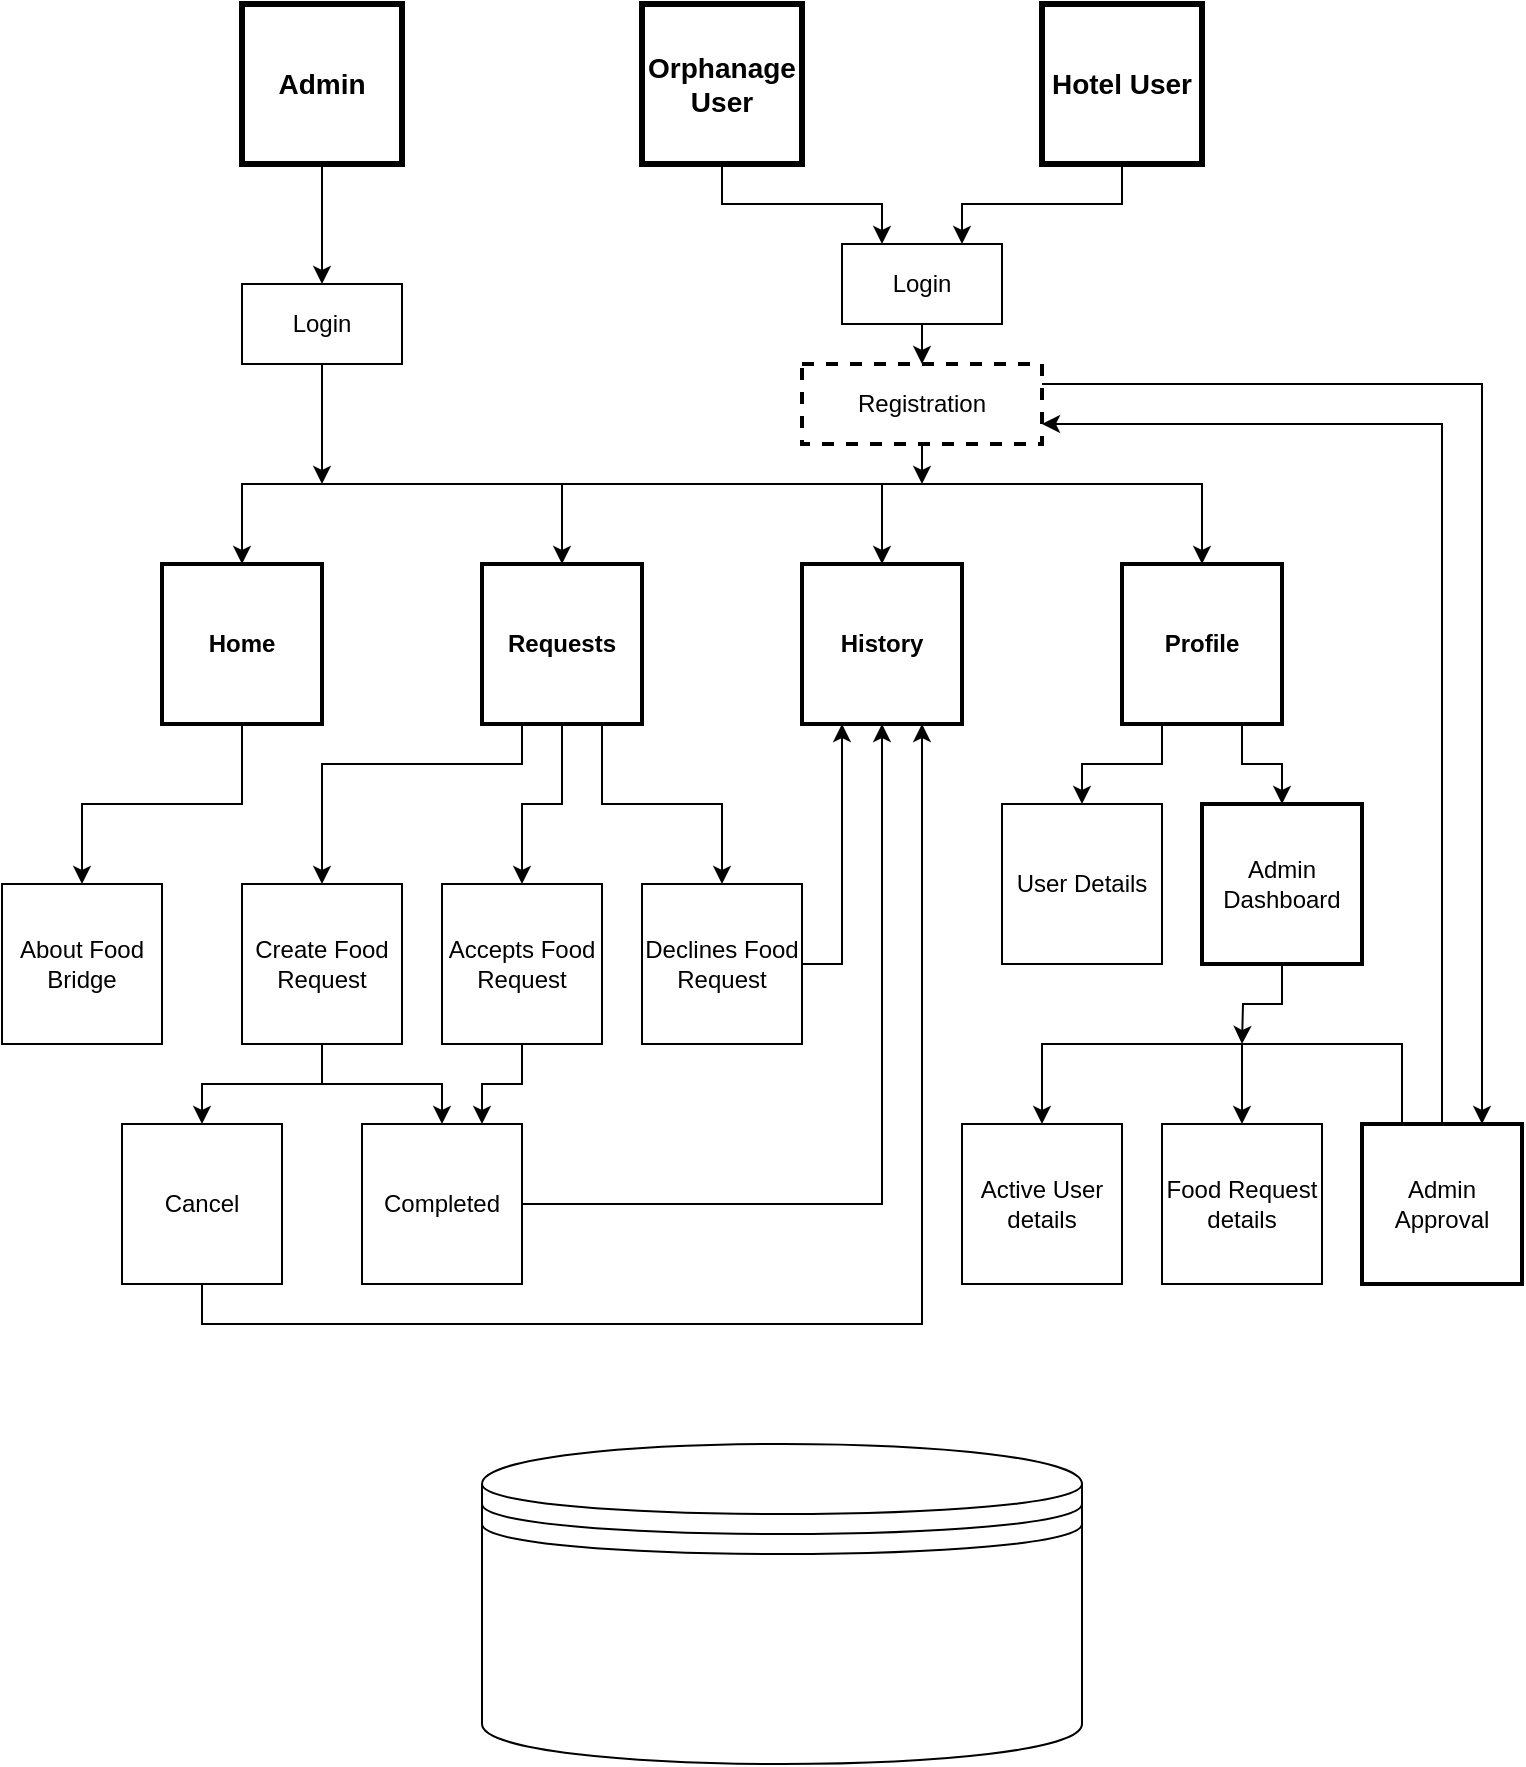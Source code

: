 <mxfile version="24.2.7" type="github">
  <diagram name="Page-1" id="znhg0SCUUhbqK9GvKvF4">
    <mxGraphModel dx="1400" dy="743" grid="1" gridSize="10" guides="1" tooltips="1" connect="1" arrows="1" fold="1" page="1" pageScale="1" pageWidth="850" pageHeight="1100" math="0" shadow="0">
      <root>
        <mxCell id="0" />
        <mxCell id="1" parent="0" />
        <mxCell id="8c7B7hxSat0-A_cdlG8Q-35" style="edgeStyle=orthogonalEdgeStyle;rounded=0;orthogonalLoop=1;jettySize=auto;html=1;exitX=0.5;exitY=1;exitDx=0;exitDy=0;entryX=0.5;entryY=0;entryDx=0;entryDy=0;" edge="1" parent="1" source="8c7B7hxSat0-A_cdlG8Q-1" target="8c7B7hxSat0-A_cdlG8Q-34">
          <mxGeometry relative="1" as="geometry" />
        </mxCell>
        <mxCell id="8c7B7hxSat0-A_cdlG8Q-1" value="&lt;b&gt;Home&lt;/b&gt;" style="whiteSpace=wrap;html=1;aspect=fixed;strokeWidth=2;" vertex="1" parent="1">
          <mxGeometry x="160" y="320" width="80" height="80" as="geometry" />
        </mxCell>
        <mxCell id="8c7B7hxSat0-A_cdlG8Q-28" style="edgeStyle=orthogonalEdgeStyle;rounded=0;orthogonalLoop=1;jettySize=auto;html=1;exitX=0.5;exitY=1;exitDx=0;exitDy=0;entryX=0.75;entryY=0;entryDx=0;entryDy=0;" edge="1" parent="1" source="8c7B7hxSat0-A_cdlG8Q-2" target="8c7B7hxSat0-A_cdlG8Q-31">
          <mxGeometry relative="1" as="geometry">
            <mxPoint x="640" y="160" as="targetPoint" />
          </mxGeometry>
        </mxCell>
        <mxCell id="8c7B7hxSat0-A_cdlG8Q-2" value="&lt;b&gt;&lt;font style=&quot;font-size: 14px;&quot;&gt;Hotel User&lt;/font&gt;&lt;/b&gt;" style="whiteSpace=wrap;html=1;aspect=fixed;strokeWidth=3;" vertex="1" parent="1">
          <mxGeometry x="600" y="40" width="80" height="80" as="geometry" />
        </mxCell>
        <mxCell id="8c7B7hxSat0-A_cdlG8Q-27" style="edgeStyle=orthogonalEdgeStyle;rounded=0;orthogonalLoop=1;jettySize=auto;html=1;exitX=0.5;exitY=1;exitDx=0;exitDy=0;entryX=0.25;entryY=0;entryDx=0;entryDy=0;" edge="1" parent="1" source="8c7B7hxSat0-A_cdlG8Q-3" target="8c7B7hxSat0-A_cdlG8Q-31">
          <mxGeometry relative="1" as="geometry">
            <mxPoint x="440" y="140" as="targetPoint" />
            <Array as="points">
              <mxPoint x="440" y="140" />
              <mxPoint x="520" y="140" />
            </Array>
          </mxGeometry>
        </mxCell>
        <mxCell id="8c7B7hxSat0-A_cdlG8Q-3" value="&lt;font style=&quot;font-size: 14px;&quot;&gt;&lt;b&gt;Orphanage User&lt;/b&gt;&lt;/font&gt;" style="whiteSpace=wrap;html=1;aspect=fixed;strokeWidth=3;" vertex="1" parent="1">
          <mxGeometry x="400" y="40" width="80" height="80" as="geometry" />
        </mxCell>
        <mxCell id="8c7B7hxSat0-A_cdlG8Q-26" style="edgeStyle=orthogonalEdgeStyle;rounded=0;orthogonalLoop=1;jettySize=auto;html=1;exitX=0.5;exitY=1;exitDx=0;exitDy=0;entryX=0.5;entryY=0;entryDx=0;entryDy=0;" edge="1" parent="1" source="8c7B7hxSat0-A_cdlG8Q-4" target="8c7B7hxSat0-A_cdlG8Q-53">
          <mxGeometry relative="1" as="geometry">
            <mxPoint x="240" y="200" as="targetPoint" />
          </mxGeometry>
        </mxCell>
        <mxCell id="8c7B7hxSat0-A_cdlG8Q-4" value="&lt;b&gt;&lt;font style=&quot;font-size: 14px;&quot;&gt;Admin&lt;/font&gt;&lt;/b&gt;" style="whiteSpace=wrap;html=1;aspect=fixed;strokeWidth=3;" vertex="1" parent="1">
          <mxGeometry x="200" y="40" width="80" height="80" as="geometry" />
        </mxCell>
        <mxCell id="8c7B7hxSat0-A_cdlG8Q-36" style="edgeStyle=orthogonalEdgeStyle;rounded=0;orthogonalLoop=1;jettySize=auto;html=1;exitX=0.25;exitY=1;exitDx=0;exitDy=0;entryX=0.5;entryY=0;entryDx=0;entryDy=0;" edge="1" parent="1" source="8c7B7hxSat0-A_cdlG8Q-5" target="8c7B7hxSat0-A_cdlG8Q-10">
          <mxGeometry relative="1" as="geometry">
            <Array as="points">
              <mxPoint x="340" y="420" />
              <mxPoint x="240" y="420" />
            </Array>
          </mxGeometry>
        </mxCell>
        <mxCell id="8c7B7hxSat0-A_cdlG8Q-37" style="edgeStyle=orthogonalEdgeStyle;rounded=0;orthogonalLoop=1;jettySize=auto;html=1;exitX=0.5;exitY=1;exitDx=0;exitDy=0;" edge="1" parent="1" source="8c7B7hxSat0-A_cdlG8Q-5" target="8c7B7hxSat0-A_cdlG8Q-9">
          <mxGeometry relative="1" as="geometry" />
        </mxCell>
        <mxCell id="8c7B7hxSat0-A_cdlG8Q-38" style="edgeStyle=orthogonalEdgeStyle;rounded=0;orthogonalLoop=1;jettySize=auto;html=1;exitX=0.75;exitY=1;exitDx=0;exitDy=0;entryX=0.5;entryY=0;entryDx=0;entryDy=0;" edge="1" parent="1" source="8c7B7hxSat0-A_cdlG8Q-5" target="8c7B7hxSat0-A_cdlG8Q-8">
          <mxGeometry relative="1" as="geometry" />
        </mxCell>
        <mxCell id="8c7B7hxSat0-A_cdlG8Q-5" value="&lt;b&gt;Requests&lt;/b&gt;" style="whiteSpace=wrap;html=1;aspect=fixed;strokeWidth=2;" vertex="1" parent="1">
          <mxGeometry x="320" y="320" width="80" height="80" as="geometry" />
        </mxCell>
        <mxCell id="8c7B7hxSat0-A_cdlG8Q-6" value="&lt;b&gt;History&lt;/b&gt;" style="whiteSpace=wrap;html=1;aspect=fixed;strokeWidth=2;" vertex="1" parent="1">
          <mxGeometry x="480" y="320" width="80" height="80" as="geometry" />
        </mxCell>
        <mxCell id="8c7B7hxSat0-A_cdlG8Q-39" style="edgeStyle=orthogonalEdgeStyle;rounded=0;orthogonalLoop=1;jettySize=auto;html=1;exitX=0.75;exitY=1;exitDx=0;exitDy=0;entryX=0.5;entryY=0;entryDx=0;entryDy=0;" edge="1" parent="1" source="8c7B7hxSat0-A_cdlG8Q-7" target="8c7B7hxSat0-A_cdlG8Q-13">
          <mxGeometry relative="1" as="geometry" />
        </mxCell>
        <mxCell id="8c7B7hxSat0-A_cdlG8Q-40" style="edgeStyle=orthogonalEdgeStyle;rounded=0;orthogonalLoop=1;jettySize=auto;html=1;exitX=0.25;exitY=1;exitDx=0;exitDy=0;entryX=0.5;entryY=0;entryDx=0;entryDy=0;" edge="1" parent="1" source="8c7B7hxSat0-A_cdlG8Q-7" target="8c7B7hxSat0-A_cdlG8Q-14">
          <mxGeometry relative="1" as="geometry" />
        </mxCell>
        <mxCell id="8c7B7hxSat0-A_cdlG8Q-7" value="&lt;b&gt;Profile&lt;/b&gt;" style="whiteSpace=wrap;html=1;aspect=fixed;strokeWidth=2;" vertex="1" parent="1">
          <mxGeometry x="640" y="320" width="80" height="80" as="geometry" />
        </mxCell>
        <mxCell id="8c7B7hxSat0-A_cdlG8Q-51" style="edgeStyle=orthogonalEdgeStyle;rounded=0;orthogonalLoop=1;jettySize=auto;html=1;exitX=1;exitY=0.5;exitDx=0;exitDy=0;entryX=0.25;entryY=1;entryDx=0;entryDy=0;" edge="1" parent="1" source="8c7B7hxSat0-A_cdlG8Q-8" target="8c7B7hxSat0-A_cdlG8Q-6">
          <mxGeometry relative="1" as="geometry" />
        </mxCell>
        <mxCell id="8c7B7hxSat0-A_cdlG8Q-8" value="Declines Food Request" style="whiteSpace=wrap;html=1;aspect=fixed;" vertex="1" parent="1">
          <mxGeometry x="400" y="480" width="80" height="80" as="geometry" />
        </mxCell>
        <mxCell id="8c7B7hxSat0-A_cdlG8Q-52" style="edgeStyle=orthogonalEdgeStyle;rounded=0;orthogonalLoop=1;jettySize=auto;html=1;exitX=0.5;exitY=1;exitDx=0;exitDy=0;entryX=0.75;entryY=0;entryDx=0;entryDy=0;" edge="1" parent="1" source="8c7B7hxSat0-A_cdlG8Q-9" target="8c7B7hxSat0-A_cdlG8Q-46">
          <mxGeometry relative="1" as="geometry" />
        </mxCell>
        <mxCell id="8c7B7hxSat0-A_cdlG8Q-9" value="Accepts Food Request" style="whiteSpace=wrap;html=1;aspect=fixed;" vertex="1" parent="1">
          <mxGeometry x="300" y="480" width="80" height="80" as="geometry" />
        </mxCell>
        <mxCell id="8c7B7hxSat0-A_cdlG8Q-47" style="edgeStyle=orthogonalEdgeStyle;rounded=0;orthogonalLoop=1;jettySize=auto;html=1;exitX=0.5;exitY=1;exitDx=0;exitDy=0;entryX=0.5;entryY=0;entryDx=0;entryDy=0;" edge="1" parent="1" source="8c7B7hxSat0-A_cdlG8Q-10" target="8c7B7hxSat0-A_cdlG8Q-46">
          <mxGeometry relative="1" as="geometry" />
        </mxCell>
        <mxCell id="8c7B7hxSat0-A_cdlG8Q-48" style="edgeStyle=orthogonalEdgeStyle;rounded=0;orthogonalLoop=1;jettySize=auto;html=1;exitX=0.5;exitY=1;exitDx=0;exitDy=0;entryX=0.5;entryY=0;entryDx=0;entryDy=0;" edge="1" parent="1" source="8c7B7hxSat0-A_cdlG8Q-10" target="8c7B7hxSat0-A_cdlG8Q-45">
          <mxGeometry relative="1" as="geometry" />
        </mxCell>
        <mxCell id="8c7B7hxSat0-A_cdlG8Q-10" value="Create Food Request" style="whiteSpace=wrap;html=1;aspect=fixed;" vertex="1" parent="1">
          <mxGeometry x="200" y="480" width="80" height="80" as="geometry" />
        </mxCell>
        <mxCell id="8c7B7hxSat0-A_cdlG8Q-29" style="edgeStyle=orthogonalEdgeStyle;rounded=0;orthogonalLoop=1;jettySize=auto;html=1;exitX=1;exitY=0.25;exitDx=0;exitDy=0;entryX=0.75;entryY=0;entryDx=0;entryDy=0;" edge="1" parent="1" source="8c7B7hxSat0-A_cdlG8Q-12" target="8c7B7hxSat0-A_cdlG8Q-15">
          <mxGeometry relative="1" as="geometry" />
        </mxCell>
        <mxCell id="8c7B7hxSat0-A_cdlG8Q-33" style="edgeStyle=orthogonalEdgeStyle;rounded=0;orthogonalLoop=1;jettySize=auto;html=1;exitX=0.5;exitY=1;exitDx=0;exitDy=0;" edge="1" parent="1" source="8c7B7hxSat0-A_cdlG8Q-12">
          <mxGeometry relative="1" as="geometry">
            <mxPoint x="540" y="280" as="targetPoint" />
          </mxGeometry>
        </mxCell>
        <mxCell id="8c7B7hxSat0-A_cdlG8Q-12" value="Registration" style="rounded=0;whiteSpace=wrap;html=1;dashed=1;strokeWidth=2;" vertex="1" parent="1">
          <mxGeometry x="480" y="220" width="120" height="40" as="geometry" />
        </mxCell>
        <mxCell id="8c7B7hxSat0-A_cdlG8Q-43" style="edgeStyle=orthogonalEdgeStyle;rounded=0;orthogonalLoop=1;jettySize=auto;html=1;exitX=0.5;exitY=1;exitDx=0;exitDy=0;" edge="1" parent="1" source="8c7B7hxSat0-A_cdlG8Q-13">
          <mxGeometry relative="1" as="geometry">
            <mxPoint x="700" y="560" as="targetPoint" />
          </mxGeometry>
        </mxCell>
        <mxCell id="8c7B7hxSat0-A_cdlG8Q-13" value="Admin Dashboard" style="whiteSpace=wrap;html=1;aspect=fixed;strokeWidth=2;" vertex="1" parent="1">
          <mxGeometry x="680" y="440" width="80" height="80" as="geometry" />
        </mxCell>
        <mxCell id="8c7B7hxSat0-A_cdlG8Q-14" value="User Details" style="whiteSpace=wrap;html=1;aspect=fixed;" vertex="1" parent="1">
          <mxGeometry x="580" y="440" width="80" height="80" as="geometry" />
        </mxCell>
        <mxCell id="8c7B7hxSat0-A_cdlG8Q-30" style="edgeStyle=orthogonalEdgeStyle;rounded=0;orthogonalLoop=1;jettySize=auto;html=1;exitX=0.5;exitY=0;exitDx=0;exitDy=0;entryX=1;entryY=0.75;entryDx=0;entryDy=0;" edge="1" parent="1" source="8c7B7hxSat0-A_cdlG8Q-15" target="8c7B7hxSat0-A_cdlG8Q-12">
          <mxGeometry relative="1" as="geometry" />
        </mxCell>
        <mxCell id="8c7B7hxSat0-A_cdlG8Q-42" style="edgeStyle=orthogonalEdgeStyle;rounded=0;orthogonalLoop=1;jettySize=auto;html=1;exitX=0.25;exitY=0;exitDx=0;exitDy=0;entryX=0.5;entryY=0;entryDx=0;entryDy=0;" edge="1" parent="1" source="8c7B7hxSat0-A_cdlG8Q-15" target="8c7B7hxSat0-A_cdlG8Q-16">
          <mxGeometry relative="1" as="geometry">
            <Array as="points">
              <mxPoint x="780" y="560" />
              <mxPoint x="600" y="560" />
            </Array>
          </mxGeometry>
        </mxCell>
        <mxCell id="8c7B7hxSat0-A_cdlG8Q-15" value="Admin Approval" style="whiteSpace=wrap;html=1;aspect=fixed;strokeWidth=2;" vertex="1" parent="1">
          <mxGeometry x="760" y="600" width="80" height="80" as="geometry" />
        </mxCell>
        <mxCell id="8c7B7hxSat0-A_cdlG8Q-16" value="Active User details" style="whiteSpace=wrap;html=1;aspect=fixed;" vertex="1" parent="1">
          <mxGeometry x="560" y="600" width="80" height="80" as="geometry" />
        </mxCell>
        <mxCell id="8c7B7hxSat0-A_cdlG8Q-17" value="Food Request details" style="whiteSpace=wrap;html=1;aspect=fixed;" vertex="1" parent="1">
          <mxGeometry x="660" y="600" width="80" height="80" as="geometry" />
        </mxCell>
        <mxCell id="8c7B7hxSat0-A_cdlG8Q-24" value="" style="endArrow=classic;startArrow=classic;html=1;rounded=0;exitX=0.5;exitY=0;exitDx=0;exitDy=0;entryX=0.5;entryY=0;entryDx=0;entryDy=0;" edge="1" parent="1" source="8c7B7hxSat0-A_cdlG8Q-1" target="8c7B7hxSat0-A_cdlG8Q-7">
          <mxGeometry width="50" height="50" relative="1" as="geometry">
            <mxPoint x="370" y="230" as="sourcePoint" />
            <mxPoint x="420" y="180" as="targetPoint" />
            <Array as="points">
              <mxPoint x="200" y="280" />
              <mxPoint x="680" y="280" />
            </Array>
          </mxGeometry>
        </mxCell>
        <mxCell id="8c7B7hxSat0-A_cdlG8Q-25" value="" style="endArrow=classic;startArrow=classic;html=1;rounded=0;exitX=0.5;exitY=0;exitDx=0;exitDy=0;entryX=0.5;entryY=0;entryDx=0;entryDy=0;" edge="1" parent="1" source="8c7B7hxSat0-A_cdlG8Q-5" target="8c7B7hxSat0-A_cdlG8Q-6">
          <mxGeometry width="50" height="50" relative="1" as="geometry">
            <mxPoint x="400" y="240" as="sourcePoint" />
            <mxPoint x="490" y="230" as="targetPoint" />
            <Array as="points">
              <mxPoint x="360" y="280" />
              <mxPoint x="440" y="280" />
              <mxPoint x="520" y="280" />
            </Array>
          </mxGeometry>
        </mxCell>
        <mxCell id="8c7B7hxSat0-A_cdlG8Q-32" style="edgeStyle=orthogonalEdgeStyle;rounded=0;orthogonalLoop=1;jettySize=auto;html=1;exitX=0.5;exitY=1;exitDx=0;exitDy=0;entryX=0.5;entryY=0;entryDx=0;entryDy=0;" edge="1" parent="1" source="8c7B7hxSat0-A_cdlG8Q-31" target="8c7B7hxSat0-A_cdlG8Q-12">
          <mxGeometry relative="1" as="geometry" />
        </mxCell>
        <mxCell id="8c7B7hxSat0-A_cdlG8Q-31" value="Login" style="rounded=0;whiteSpace=wrap;html=1;" vertex="1" parent="1">
          <mxGeometry x="500" y="160" width="80" height="40" as="geometry" />
        </mxCell>
        <mxCell id="8c7B7hxSat0-A_cdlG8Q-34" value="About Food Bridge" style="whiteSpace=wrap;html=1;aspect=fixed;" vertex="1" parent="1">
          <mxGeometry x="80" y="480" width="80" height="80" as="geometry" />
        </mxCell>
        <mxCell id="8c7B7hxSat0-A_cdlG8Q-44" value="" style="endArrow=classic;html=1;rounded=0;entryX=0.5;entryY=0;entryDx=0;entryDy=0;" edge="1" parent="1" target="8c7B7hxSat0-A_cdlG8Q-17">
          <mxGeometry width="50" height="50" relative="1" as="geometry">
            <mxPoint x="700" y="560" as="sourcePoint" />
            <mxPoint x="520" y="640" as="targetPoint" />
            <Array as="points" />
          </mxGeometry>
        </mxCell>
        <mxCell id="8c7B7hxSat0-A_cdlG8Q-50" style="edgeStyle=orthogonalEdgeStyle;rounded=0;orthogonalLoop=1;jettySize=auto;html=1;exitX=0.5;exitY=1;exitDx=0;exitDy=0;entryX=0.75;entryY=1;entryDx=0;entryDy=0;" edge="1" parent="1" source="8c7B7hxSat0-A_cdlG8Q-45" target="8c7B7hxSat0-A_cdlG8Q-6">
          <mxGeometry relative="1" as="geometry" />
        </mxCell>
        <mxCell id="8c7B7hxSat0-A_cdlG8Q-45" value="Cancel" style="whiteSpace=wrap;html=1;aspect=fixed;" vertex="1" parent="1">
          <mxGeometry x="140" y="600" width="80" height="80" as="geometry" />
        </mxCell>
        <mxCell id="8c7B7hxSat0-A_cdlG8Q-49" style="edgeStyle=orthogonalEdgeStyle;rounded=0;orthogonalLoop=1;jettySize=auto;html=1;exitX=1;exitY=0.5;exitDx=0;exitDy=0;entryX=0.5;entryY=1;entryDx=0;entryDy=0;" edge="1" parent="1" source="8c7B7hxSat0-A_cdlG8Q-46" target="8c7B7hxSat0-A_cdlG8Q-6">
          <mxGeometry relative="1" as="geometry" />
        </mxCell>
        <mxCell id="8c7B7hxSat0-A_cdlG8Q-46" value="Completed" style="whiteSpace=wrap;html=1;aspect=fixed;" vertex="1" parent="1">
          <mxGeometry x="260" y="600" width="80" height="80" as="geometry" />
        </mxCell>
        <mxCell id="8c7B7hxSat0-A_cdlG8Q-54" style="edgeStyle=orthogonalEdgeStyle;rounded=0;orthogonalLoop=1;jettySize=auto;html=1;exitX=0.5;exitY=1;exitDx=0;exitDy=0;" edge="1" parent="1" source="8c7B7hxSat0-A_cdlG8Q-53">
          <mxGeometry relative="1" as="geometry">
            <mxPoint x="240" y="280" as="targetPoint" />
          </mxGeometry>
        </mxCell>
        <mxCell id="8c7B7hxSat0-A_cdlG8Q-53" value="Login" style="rounded=0;whiteSpace=wrap;html=1;" vertex="1" parent="1">
          <mxGeometry x="200" y="180" width="80" height="40" as="geometry" />
        </mxCell>
        <mxCell id="8c7B7hxSat0-A_cdlG8Q-55" value="" style="shape=datastore;whiteSpace=wrap;html=1;" vertex="1" parent="1">
          <mxGeometry x="320" y="760" width="300" height="160" as="geometry" />
        </mxCell>
      </root>
    </mxGraphModel>
  </diagram>
</mxfile>
